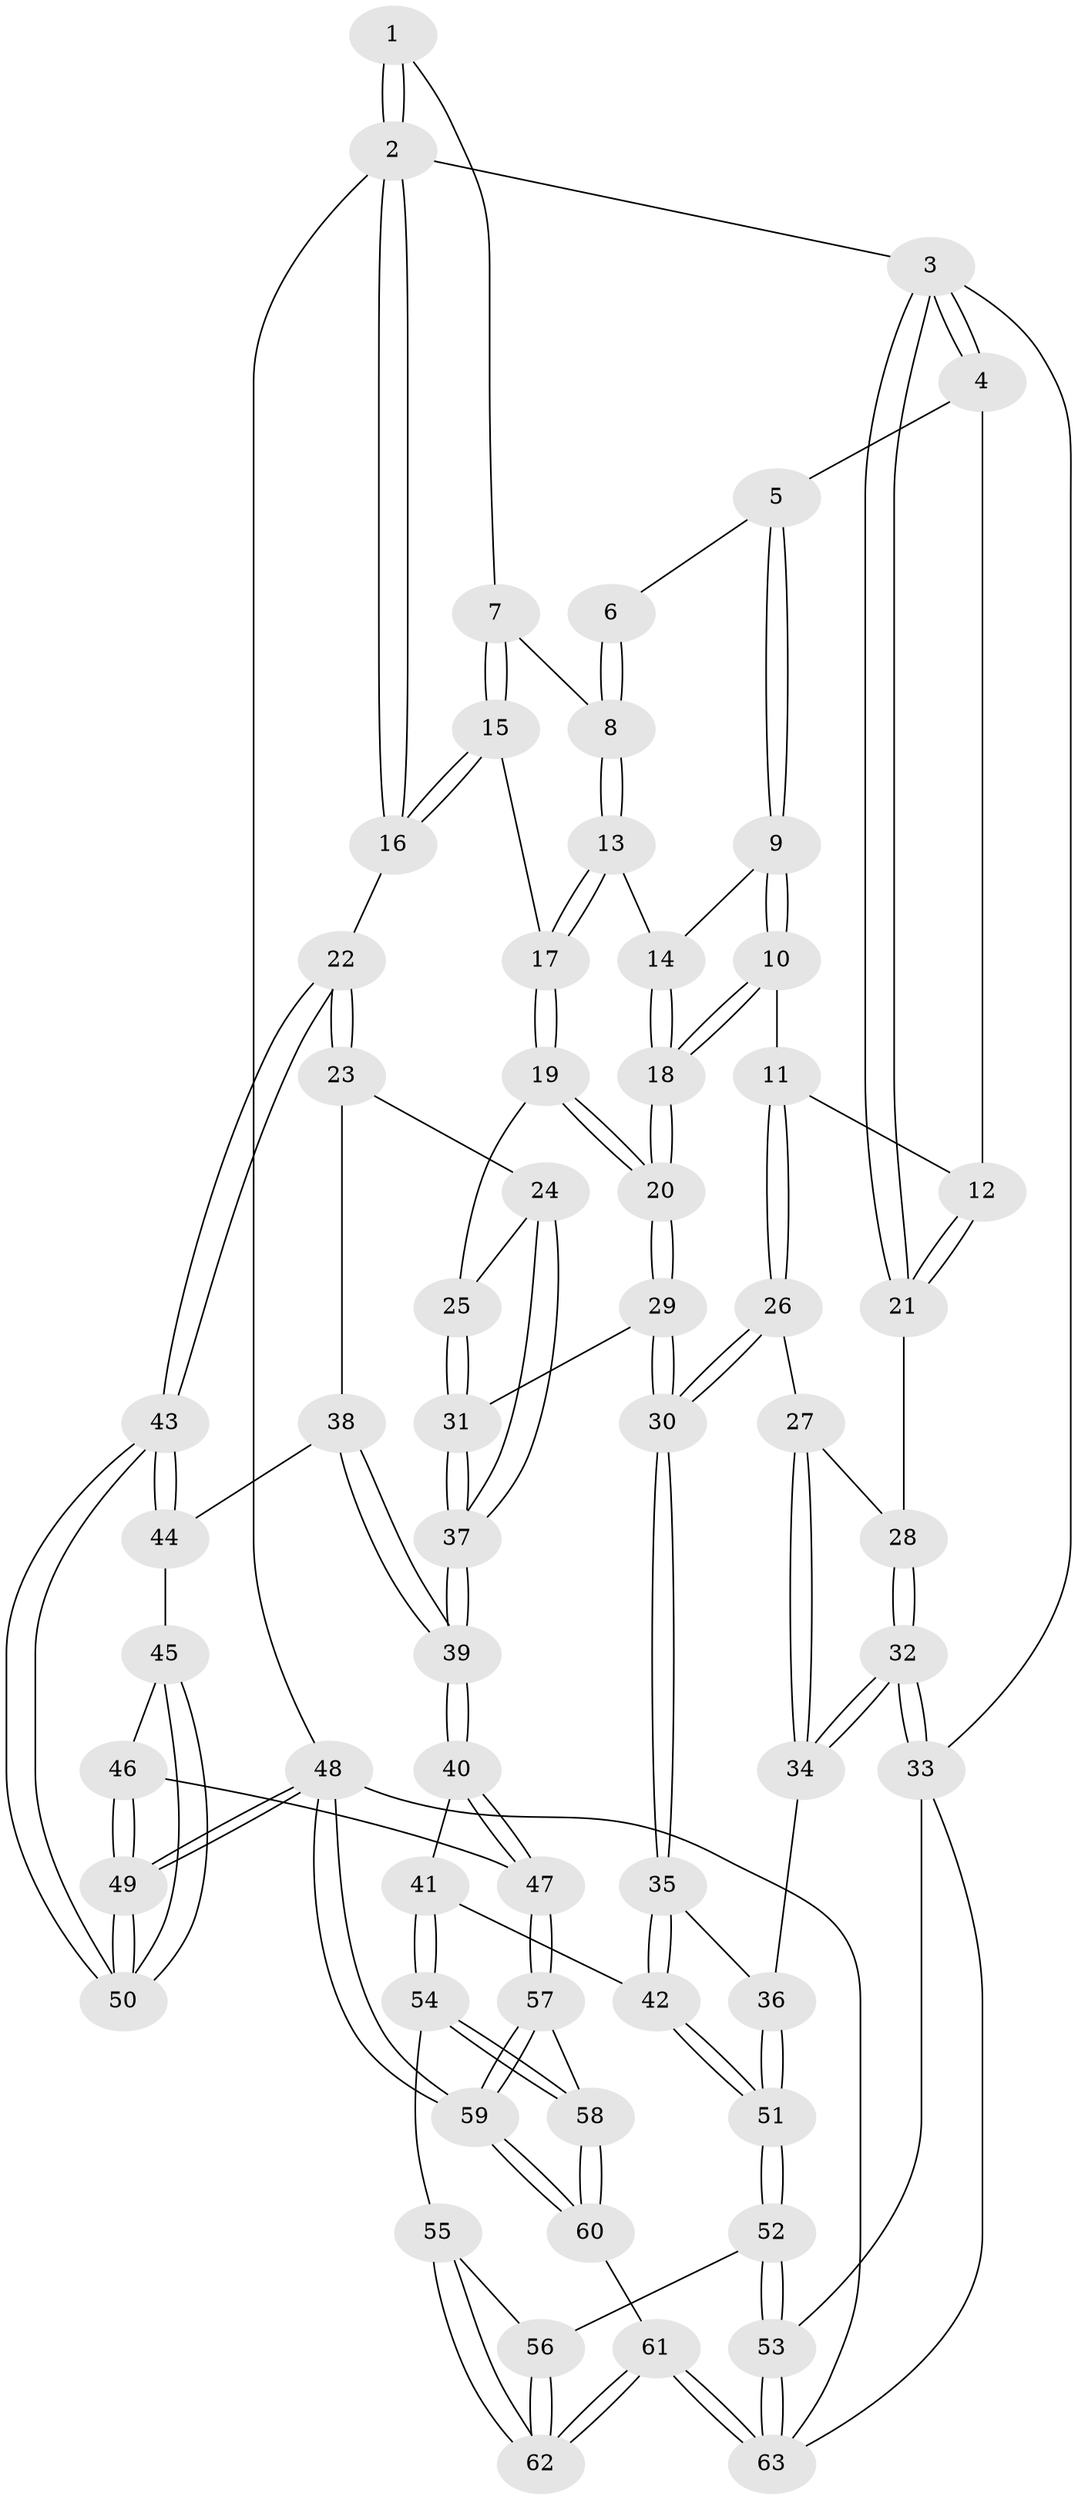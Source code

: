 // coarse degree distribution, {3: 0.16129032258064516, 5: 0.2903225806451613, 6: 0.12903225806451613, 2: 0.03225806451612903, 4: 0.3548387096774194, 8: 0.03225806451612903}
// Generated by graph-tools (version 1.1) at 2025/05/03/04/25 22:05:40]
// undirected, 63 vertices, 154 edges
graph export_dot {
graph [start="1"]
  node [color=gray90,style=filled];
  1 [pos="+0.6697762717962987+0"];
  2 [pos="+1+0"];
  3 [pos="+0+0"];
  4 [pos="+0.28748589205606445+0"];
  5 [pos="+0.5168742417175264+0"];
  6 [pos="+0.5946478331519298+0"];
  7 [pos="+0.8162074425339642+0.06969781453830486"];
  8 [pos="+0.6883655295672748+0.12313516374117782"];
  9 [pos="+0.48439157426234175+0.09822020914855796"];
  10 [pos="+0.4202398297064258+0.21845877393320143"];
  11 [pos="+0.3933919568103245+0.22651083236584216"];
  12 [pos="+0.36063757931023105+0.1998185094954039"];
  13 [pos="+0.6805378065249491+0.15837297500121972"];
  14 [pos="+0.6424362799384921+0.15868347832982885"];
  15 [pos="+0.9021889757324923+0.12406089459985725"];
  16 [pos="+1+0.12750566619305362"];
  17 [pos="+0.7296543443449993+0.2453989689268128"];
  18 [pos="+0.512193935781243+0.2775966235080313"];
  19 [pos="+0.7288798718527827+0.2530263744426714"];
  20 [pos="+0.5992028023708073+0.3666451639942557"];
  21 [pos="+0+0"];
  22 [pos="+1+0.3424742020791537"];
  23 [pos="+1+0.36507880309161306"];
  24 [pos="+0.9357813267318229+0.37110600536586924"];
  25 [pos="+0.8287264926106892+0.33532962896120433"];
  26 [pos="+0.3125976880455502+0.34701158815177013"];
  27 [pos="+0.25180460151442385+0.3676602247567415"];
  28 [pos="+0+0"];
  29 [pos="+0.5997589334970084+0.4417104473651056"];
  30 [pos="+0.480502572709281+0.5392356000141973"];
  31 [pos="+0.6837958324131493+0.48261399179802694"];
  32 [pos="+0+0.5238819120032228"];
  33 [pos="+0+0.8362516998171697"];
  34 [pos="+0.1598642546482715+0.5086834808077006"];
  35 [pos="+0.47384431813657824+0.5587053094496665"];
  36 [pos="+0.20785247923045344+0.5582939839489327"];
  37 [pos="+0.7421068820092623+0.5338286829915804"];
  38 [pos="+0.8793508339689967+0.5610112144593236"];
  39 [pos="+0.7540230393491046+0.5627960590718931"];
  40 [pos="+0.7495174673470192+0.6140597033775407"];
  41 [pos="+0.48575421000192287+0.6808438070524976"];
  42 [pos="+0.48476268233570763+0.6798381332349047"];
  43 [pos="+1+0.534226384003994"];
  44 [pos="+0.8952347342605379+0.5860918420006044"];
  45 [pos="+0.9075166359502841+0.613196857506556"];
  46 [pos="+0.8627427104944442+0.7437795589463918"];
  47 [pos="+0.7918377441815896+0.7504921709446898"];
  48 [pos="+1+1"];
  49 [pos="+1+0.8330022942570556"];
  50 [pos="+1+0.618269367563203"];
  51 [pos="+0.25756974099152397+0.7681199772886058"];
  52 [pos="+0.22654119041867696+0.8195806727731797"];
  53 [pos="+0.22250016733225078+0.8216333296031769"];
  54 [pos="+0.5541150807351072+0.800021205996093"];
  55 [pos="+0.5164025663551054+0.8576683190676037"];
  56 [pos="+0.24351631739733495+0.8315644642078035"];
  57 [pos="+0.7302391986735639+0.8277055064344756"];
  58 [pos="+0.6852089451064595+0.8332160329881072"];
  59 [pos="+1+1"];
  60 [pos="+0.5622910683561483+1"];
  61 [pos="+0.4649665557247877+1"];
  62 [pos="+0.44554147487970425+1"];
  63 [pos="+0.21756949942503234+1"];
  1 -- 2;
  1 -- 2;
  1 -- 7;
  2 -- 3;
  2 -- 16;
  2 -- 16;
  2 -- 48;
  3 -- 4;
  3 -- 4;
  3 -- 21;
  3 -- 21;
  3 -- 33;
  4 -- 5;
  4 -- 12;
  5 -- 6;
  5 -- 9;
  5 -- 9;
  6 -- 8;
  6 -- 8;
  7 -- 8;
  7 -- 15;
  7 -- 15;
  8 -- 13;
  8 -- 13;
  9 -- 10;
  9 -- 10;
  9 -- 14;
  10 -- 11;
  10 -- 18;
  10 -- 18;
  11 -- 12;
  11 -- 26;
  11 -- 26;
  12 -- 21;
  12 -- 21;
  13 -- 14;
  13 -- 17;
  13 -- 17;
  14 -- 18;
  14 -- 18;
  15 -- 16;
  15 -- 16;
  15 -- 17;
  16 -- 22;
  17 -- 19;
  17 -- 19;
  18 -- 20;
  18 -- 20;
  19 -- 20;
  19 -- 20;
  19 -- 25;
  20 -- 29;
  20 -- 29;
  21 -- 28;
  22 -- 23;
  22 -- 23;
  22 -- 43;
  22 -- 43;
  23 -- 24;
  23 -- 38;
  24 -- 25;
  24 -- 37;
  24 -- 37;
  25 -- 31;
  25 -- 31;
  26 -- 27;
  26 -- 30;
  26 -- 30;
  27 -- 28;
  27 -- 34;
  27 -- 34;
  28 -- 32;
  28 -- 32;
  29 -- 30;
  29 -- 30;
  29 -- 31;
  30 -- 35;
  30 -- 35;
  31 -- 37;
  31 -- 37;
  32 -- 33;
  32 -- 33;
  32 -- 34;
  32 -- 34;
  33 -- 53;
  33 -- 63;
  34 -- 36;
  35 -- 36;
  35 -- 42;
  35 -- 42;
  36 -- 51;
  36 -- 51;
  37 -- 39;
  37 -- 39;
  38 -- 39;
  38 -- 39;
  38 -- 44;
  39 -- 40;
  39 -- 40;
  40 -- 41;
  40 -- 47;
  40 -- 47;
  41 -- 42;
  41 -- 54;
  41 -- 54;
  42 -- 51;
  42 -- 51;
  43 -- 44;
  43 -- 44;
  43 -- 50;
  43 -- 50;
  44 -- 45;
  45 -- 46;
  45 -- 50;
  45 -- 50;
  46 -- 47;
  46 -- 49;
  46 -- 49;
  47 -- 57;
  47 -- 57;
  48 -- 49;
  48 -- 49;
  48 -- 59;
  48 -- 59;
  48 -- 63;
  49 -- 50;
  49 -- 50;
  51 -- 52;
  51 -- 52;
  52 -- 53;
  52 -- 53;
  52 -- 56;
  53 -- 63;
  53 -- 63;
  54 -- 55;
  54 -- 58;
  54 -- 58;
  55 -- 56;
  55 -- 62;
  55 -- 62;
  56 -- 62;
  56 -- 62;
  57 -- 58;
  57 -- 59;
  57 -- 59;
  58 -- 60;
  58 -- 60;
  59 -- 60;
  59 -- 60;
  60 -- 61;
  61 -- 62;
  61 -- 62;
  61 -- 63;
  61 -- 63;
}
